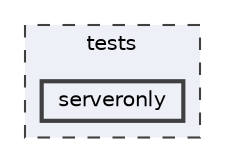 digraph "tests/serveronly"
{
 // LATEX_PDF_SIZE
  bgcolor="transparent";
  edge [fontname=Helvetica,fontsize=10,labelfontname=Helvetica,labelfontsize=10];
  node [fontname=Helvetica,fontsize=10,shape=box,height=0.2,width=0.4];
  compound=true
  subgraph clusterdir_59425e443f801f1f2fd8bbe4959a3ccf {
    graph [ bgcolor="#edf0f7", pencolor="grey25", label="tests", fontname=Helvetica,fontsize=10 style="filled,dashed", URL="dir_59425e443f801f1f2fd8bbe4959a3ccf.html",tooltip="SASjs Tests."]
  dir_f609455181c6a57b6b1dd59f46bb10c8 [label="serveronly", fillcolor="#edf0f7", color="grey25", style="filled,bold", URL="dir_f609455181c6a57b6b1dd59f46bb10c8.html",tooltip="Tests for SASjs Server macros."];
  }
}

